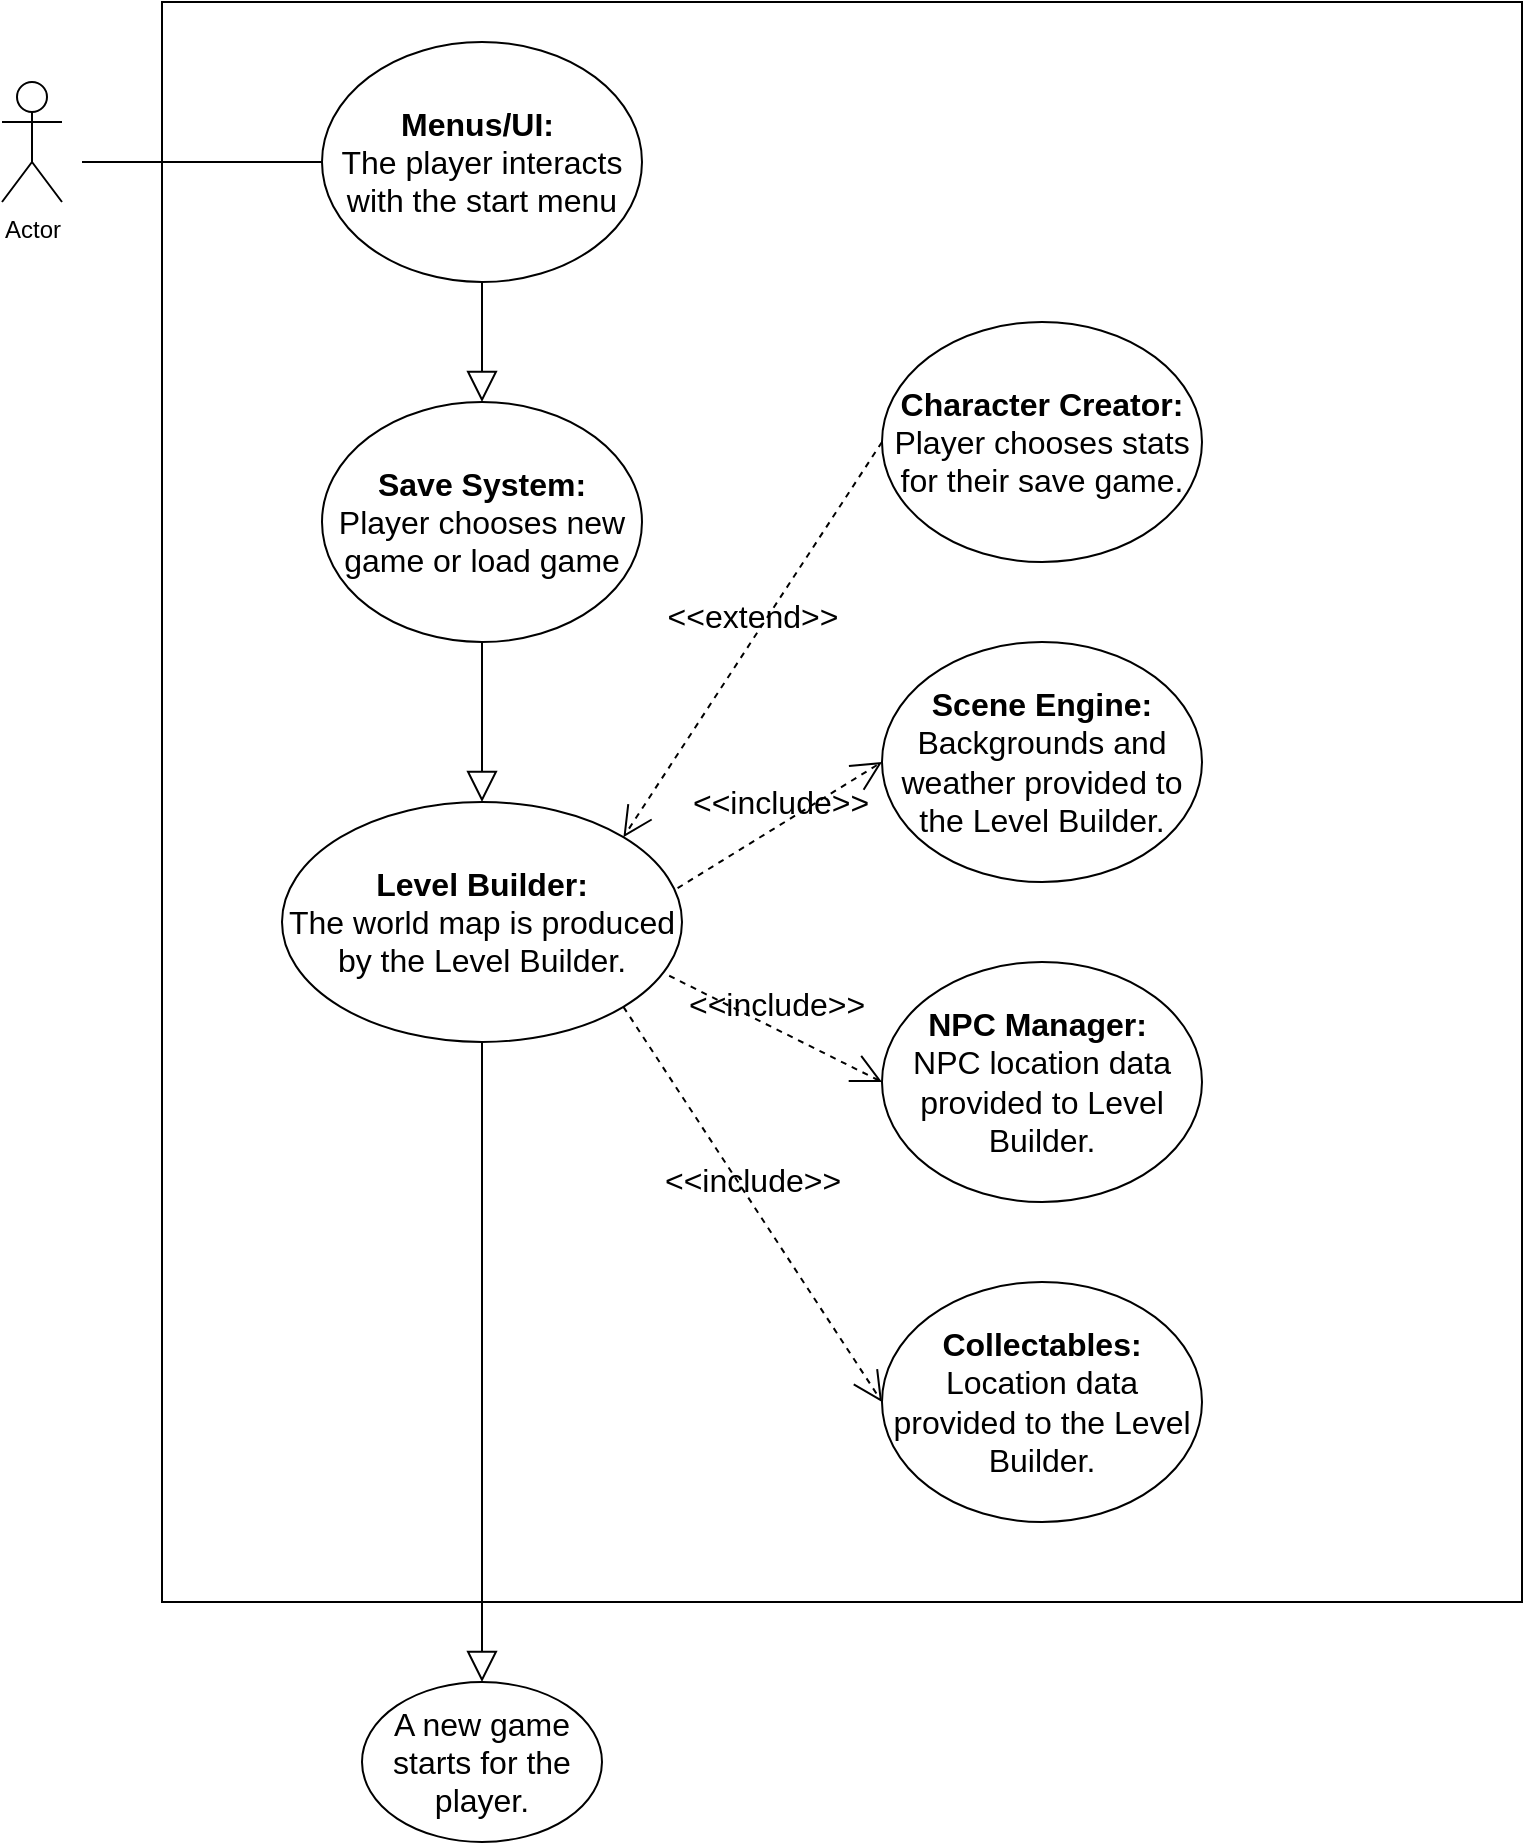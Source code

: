 <mxfile version="26.0.13">
  <diagram name="Page-1" id="3i591DdVrRB3fAPAzp50">
    <mxGraphModel dx="1400" dy="671" grid="1" gridSize="10" guides="1" tooltips="1" connect="1" arrows="1" fold="1" page="1" pageScale="1" pageWidth="850" pageHeight="1100" background="#ffffff" math="0" shadow="0">
      <root>
        <mxCell id="0" />
        <mxCell id="1" parent="0" />
        <mxCell id="VFmURf2ojcirgpa92Rr2-2" value="" style="whiteSpace=wrap;html=1;fillColor=none;" vertex="1" parent="1">
          <mxGeometry x="160" y="120" width="680" height="800" as="geometry" />
        </mxCell>
        <mxCell id="VFmURf2ojcirgpa92Rr2-1" value="Actor" style="shape=umlActor;verticalLabelPosition=bottom;verticalAlign=top;html=1;outlineConnect=0;" vertex="1" parent="1">
          <mxGeometry x="80" y="160" width="30" height="60" as="geometry" />
        </mxCell>
        <mxCell id="VFmURf2ojcirgpa92Rr2-3" value="&lt;div&gt;&lt;font style=&quot;font-size: 16px;&quot;&gt;&lt;b&gt;Menus/UI:&lt;/b&gt;&amp;nbsp;&lt;/font&gt;&lt;/div&gt;&lt;div&gt;&lt;font style=&quot;font-size: 16px;&quot;&gt;The player interacts with the start menu&lt;/font&gt;&lt;/div&gt;" style="ellipse;whiteSpace=wrap;html=1;" vertex="1" parent="1">
          <mxGeometry x="240" y="140" width="160" height="120" as="geometry" />
        </mxCell>
        <mxCell id="VFmURf2ojcirgpa92Rr2-4" value="&lt;div&gt;&lt;font style=&quot;font-size: 16px;&quot;&gt;&lt;b&gt;Save System:&lt;/b&gt;&lt;/font&gt;&lt;/div&gt;&lt;div&gt;&lt;font style=&quot;font-size: 16px;&quot;&gt;Player chooses new game or load game&lt;/font&gt;&lt;/div&gt;" style="ellipse;whiteSpace=wrap;html=1;" vertex="1" parent="1">
          <mxGeometry x="240" y="320" width="160" height="120" as="geometry" />
        </mxCell>
        <mxCell id="VFmURf2ojcirgpa92Rr2-5" value="&lt;div&gt;&lt;b&gt;Level Builder:&lt;/b&gt;&lt;/div&gt;&lt;div&gt;The world map is produced by the Level Builder.&lt;/div&gt;" style="ellipse;whiteSpace=wrap;html=1;fontSize=16;" vertex="1" parent="1">
          <mxGeometry x="220" y="520" width="200" height="120" as="geometry" />
        </mxCell>
        <mxCell id="VFmURf2ojcirgpa92Rr2-6" value="&lt;div&gt;&lt;b&gt;NPC Manager:&lt;/b&gt;&amp;nbsp;&lt;/div&gt;&lt;div&gt;NPC location data provided to Level Builder. &lt;/div&gt;" style="ellipse;whiteSpace=wrap;html=1;fontSize=16;" vertex="1" parent="1">
          <mxGeometry x="520" y="600" width="160" height="120" as="geometry" />
        </mxCell>
        <mxCell id="VFmURf2ojcirgpa92Rr2-10" value="&amp;lt;&amp;lt;extend&amp;gt;&amp;gt;" style="html=1;verticalAlign=bottom;labelBackgroundColor=none;endArrow=open;endFill=0;dashed=1;rounded=0;exitX=0;exitY=0.5;exitDx=0;exitDy=0;entryX=1;entryY=0;entryDx=0;entryDy=0;endSize=13;fontSize=16;" edge="1" parent="1" source="VFmURf2ojcirgpa92Rr2-19" target="VFmURf2ojcirgpa92Rr2-5">
          <mxGeometry width="160" relative="1" as="geometry">
            <mxPoint x="440" y="239" as="sourcePoint" />
            <mxPoint x="380" y="239" as="targetPoint" />
          </mxGeometry>
        </mxCell>
        <mxCell id="VFmURf2ojcirgpa92Rr2-11" value="&amp;lt;&amp;lt;include&amp;gt;&amp;gt;" style="html=1;verticalAlign=bottom;labelBackgroundColor=none;endArrow=open;endFill=0;dashed=1;rounded=0;exitX=0.968;exitY=0.724;exitDx=0;exitDy=0;entryX=0;entryY=0.5;entryDx=0;entryDy=0;strokeWidth=1;endSize=13;exitPerimeter=0;fontSize=16;" edge="1" parent="1" source="VFmURf2ojcirgpa92Rr2-5" target="VFmURf2ojcirgpa92Rr2-6">
          <mxGeometry width="160" relative="1" as="geometry">
            <mxPoint x="490" y="560" as="sourcePoint" />
            <mxPoint x="370" y="560" as="targetPoint" />
          </mxGeometry>
        </mxCell>
        <mxCell id="VFmURf2ojcirgpa92Rr2-12" value="" style="endArrow=block;html=1;rounded=0;exitX=0.5;exitY=1;exitDx=0;exitDy=0;entryX=0.5;entryY=0;entryDx=0;entryDy=0;endFill=0;endSize=13;" edge="1" parent="1" source="VFmURf2ojcirgpa92Rr2-3" target="VFmURf2ojcirgpa92Rr2-4">
          <mxGeometry width="50" height="50" relative="1" as="geometry">
            <mxPoint x="330" y="430" as="sourcePoint" />
            <mxPoint x="380" y="380" as="targetPoint" />
          </mxGeometry>
        </mxCell>
        <mxCell id="VFmURf2ojcirgpa92Rr2-13" value="" style="endArrow=block;html=1;rounded=0;entryX=0.5;entryY=0;entryDx=0;entryDy=0;endFill=0;endSize=13;exitX=0.5;exitY=1;exitDx=0;exitDy=0;" edge="1" parent="1" source="VFmURf2ojcirgpa92Rr2-4" target="VFmURf2ojcirgpa92Rr2-5">
          <mxGeometry width="50" height="50" relative="1" as="geometry">
            <mxPoint x="300" y="460" as="sourcePoint" />
            <mxPoint x="299.83" y="400" as="targetPoint" />
          </mxGeometry>
        </mxCell>
        <mxCell id="VFmURf2ojcirgpa92Rr2-14" value="&lt;div&gt;&lt;b&gt;Scene Engine:&lt;/b&gt;&lt;/div&gt;&lt;div&gt;Backgrounds and weather provided to the Level Builder.&lt;/div&gt;" style="ellipse;whiteSpace=wrap;html=1;fontSize=16;" vertex="1" parent="1">
          <mxGeometry x="520" y="440" width="160" height="120" as="geometry" />
        </mxCell>
        <mxCell id="VFmURf2ojcirgpa92Rr2-15" value="&amp;lt;&amp;lt;include&amp;gt;&amp;gt;" style="html=1;verticalAlign=bottom;labelBackgroundColor=none;endArrow=open;endFill=0;dashed=1;rounded=0;exitX=1;exitY=1;exitDx=0;exitDy=0;entryX=0;entryY=0.5;entryDx=0;entryDy=0;strokeWidth=1;endSize=13;fontSize=16;" edge="1" parent="1" source="VFmURf2ojcirgpa92Rr2-5" target="VFmURf2ojcirgpa92Rr2-23">
          <mxGeometry width="160" relative="1" as="geometry">
            <mxPoint x="480" y="439.5" as="sourcePoint" />
            <mxPoint x="360" y="439.5" as="targetPoint" />
          </mxGeometry>
        </mxCell>
        <mxCell id="VFmURf2ojcirgpa92Rr2-18" value="A new game starts for the player." style="ellipse;whiteSpace=wrap;html=1;fontSize=16;" vertex="1" parent="1">
          <mxGeometry x="260" y="960" width="120" height="80" as="geometry" />
        </mxCell>
        <mxCell id="VFmURf2ojcirgpa92Rr2-19" value="&lt;b&gt;Character Creator: &lt;/b&gt;Player chooses stats for their save game." style="ellipse;whiteSpace=wrap;html=1;fontSize=16;" vertex="1" parent="1">
          <mxGeometry x="520" y="280" width="160" height="120" as="geometry" />
        </mxCell>
        <mxCell id="VFmURf2ojcirgpa92Rr2-20" value="" style="endArrow=block;html=1;rounded=0;entryX=0.5;entryY=0;entryDx=0;entryDy=0;endFill=0;endSize=13;exitX=0.5;exitY=1;exitDx=0;exitDy=0;" edge="1" parent="1" source="VFmURf2ojcirgpa92Rr2-5" target="VFmURf2ojcirgpa92Rr2-18">
          <mxGeometry width="50" height="50" relative="1" as="geometry">
            <mxPoint x="300" y="610" as="sourcePoint" />
            <mxPoint x="299.5" y="520" as="targetPoint" />
          </mxGeometry>
        </mxCell>
        <mxCell id="VFmURf2ojcirgpa92Rr2-21" value="" style="endArrow=none;html=1;rounded=0;entryX=0;entryY=0.5;entryDx=0;entryDy=0;" edge="1" parent="1" target="VFmURf2ojcirgpa92Rr2-3">
          <mxGeometry width="50" height="50" relative="1" as="geometry">
            <mxPoint x="120" y="200" as="sourcePoint" />
            <mxPoint x="430" y="430" as="targetPoint" />
          </mxGeometry>
        </mxCell>
        <mxCell id="VFmURf2ojcirgpa92Rr2-23" value="&lt;div&gt;&lt;b&gt;Collectables:&lt;/b&gt;&lt;/div&gt;&lt;div&gt;Location data provided to the Level Builder.&lt;/div&gt;" style="ellipse;whiteSpace=wrap;html=1;fontSize=16;" vertex="1" parent="1">
          <mxGeometry x="520" y="760" width="160" height="120" as="geometry" />
        </mxCell>
        <mxCell id="VFmURf2ojcirgpa92Rr2-24" value="&amp;lt;&amp;lt;include&amp;gt;&amp;gt;" style="html=1;verticalAlign=bottom;labelBackgroundColor=none;endArrow=open;endFill=0;dashed=1;rounded=0;exitX=0.989;exitY=0.359;exitDx=0;exitDy=0;entryX=0;entryY=0.5;entryDx=0;entryDy=0;strokeWidth=1;endSize=13;exitPerimeter=0;fontSize=16;" edge="1" parent="1" source="VFmURf2ojcirgpa92Rr2-5" target="VFmURf2ojcirgpa92Rr2-14">
          <mxGeometry width="160" relative="1" as="geometry">
            <mxPoint x="424" y="617" as="sourcePoint" />
            <mxPoint x="530" y="630" as="targetPoint" />
          </mxGeometry>
        </mxCell>
      </root>
    </mxGraphModel>
  </diagram>
</mxfile>

